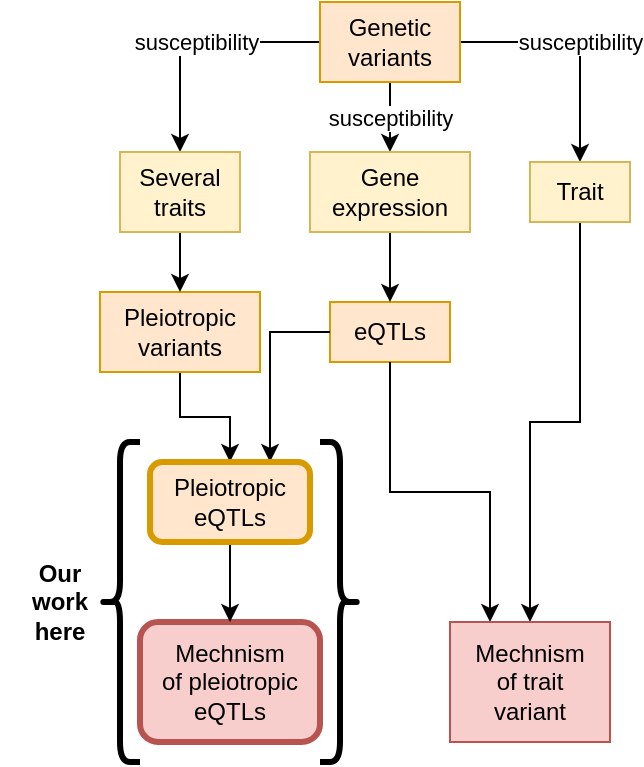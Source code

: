 <mxfile version="20.8.16" type="device"><diagram name="Page-1" id="4jnmvHTBxIrshDBZqZKS"><mxGraphModel dx="1420" dy="831" grid="1" gridSize="10" guides="1" tooltips="1" connect="1" arrows="1" fold="1" page="1" pageScale="1" pageWidth="1169" pageHeight="827" math="0" shadow="0"><root><mxCell id="0"/><mxCell id="1" parent="0"/><mxCell id="2UO9KACYVCGq0O0HUxgG-8" value="susceptibility" style="edgeStyle=orthogonalEdgeStyle;rounded=0;orthogonalLoop=1;jettySize=auto;html=1;exitX=1;exitY=0.5;exitDx=0;exitDy=0;entryX=0.5;entryY=0;entryDx=0;entryDy=0;" parent="1" source="2UO9KACYVCGq0O0HUxgG-1" target="2UO9KACYVCGq0O0HUxgG-2" edge="1"><mxGeometry relative="1" as="geometry"><Array as="points"><mxPoint x="610" y="100"/></Array></mxGeometry></mxCell><mxCell id="cX87cQ6xG-Wb9obTCih2-2" value="susceptibility" style="edgeStyle=orthogonalEdgeStyle;rounded=0;orthogonalLoop=1;jettySize=auto;html=1;" parent="1" source="2UO9KACYVCGq0O0HUxgG-1" target="2UO9KACYVCGq0O0HUxgG-5" edge="1"><mxGeometry relative="1" as="geometry"/></mxCell><mxCell id="cX87cQ6xG-Wb9obTCih2-5" value="susceptibility" style="edgeStyle=orthogonalEdgeStyle;rounded=0;orthogonalLoop=1;jettySize=auto;html=1;" parent="1" source="2UO9KACYVCGq0O0HUxgG-1" target="2UO9KACYVCGq0O0HUxgG-14" edge="1"><mxGeometry relative="1" as="geometry"/></mxCell><mxCell id="2UO9KACYVCGq0O0HUxgG-1" value="Genetic&lt;br&gt;variants" style="rounded=0;whiteSpace=wrap;html=1;fillColor=#ffe6cc;strokeColor=#d79b00;" parent="1" vertex="1"><mxGeometry x="480" y="80" width="70" height="40" as="geometry"/></mxCell><mxCell id="2UO9KACYVCGq0O0HUxgG-11" style="edgeStyle=orthogonalEdgeStyle;rounded=0;orthogonalLoop=1;jettySize=auto;html=1;" parent="1" source="2UO9KACYVCGq0O0HUxgG-2" target="2UO9KACYVCGq0O0HUxgG-18" edge="1"><mxGeometry relative="1" as="geometry"><mxPoint x="585" y="310" as="targetPoint"/></mxGeometry></mxCell><mxCell id="2UO9KACYVCGq0O0HUxgG-4" value="eQTLs" style="rounded=0;whiteSpace=wrap;html=1;fillColor=#ffe6cc;strokeColor=#d79b00;" parent="1" vertex="1"><mxGeometry x="485" y="230" width="60" height="30" as="geometry"/></mxCell><mxCell id="2UO9KACYVCGq0O0HUxgG-12" style="edgeStyle=orthogonalEdgeStyle;rounded=0;orthogonalLoop=1;jettySize=auto;html=1;entryX=0.25;entryY=0;entryDx=0;entryDy=0;" parent="1" source="2UO9KACYVCGq0O0HUxgG-4" target="2UO9KACYVCGq0O0HUxgG-18" edge="1"><mxGeometry relative="1" as="geometry"><mxPoint x="530" y="280" as="sourcePoint"/><mxPoint x="570" y="310" as="targetPoint"/></mxGeometry></mxCell><mxCell id="2UO9KACYVCGq0O0HUxgG-27" style="edgeStyle=orthogonalEdgeStyle;rounded=0;orthogonalLoop=1;jettySize=auto;html=1;entryX=0.75;entryY=0;entryDx=0;entryDy=0;" parent="1" source="2UO9KACYVCGq0O0HUxgG-4" target="2UO9KACYVCGq0O0HUxgG-21" edge="1"><mxGeometry relative="1" as="geometry"/></mxCell><mxCell id="cX87cQ6xG-Wb9obTCih2-3" style="edgeStyle=orthogonalEdgeStyle;rounded=0;orthogonalLoop=1;jettySize=auto;html=1;" parent="1" source="2UO9KACYVCGq0O0HUxgG-5" target="2UO9KACYVCGq0O0HUxgG-4" edge="1"><mxGeometry relative="1" as="geometry"/></mxCell><mxCell id="2UO9KACYVCGq0O0HUxgG-5" value="Gene&lt;br&gt;expression" style="rounded=0;whiteSpace=wrap;html=1;fillColor=#fff2cc;strokeColor=#d6b656;" parent="1" vertex="1"><mxGeometry x="475" y="155" width="80" height="40" as="geometry"/></mxCell><mxCell id="cX87cQ6xG-Wb9obTCih2-7" style="edgeStyle=orthogonalEdgeStyle;rounded=0;orthogonalLoop=1;jettySize=auto;html=1;" parent="1" source="2UO9KACYVCGq0O0HUxgG-13" target="2UO9KACYVCGq0O0HUxgG-21" edge="1"><mxGeometry relative="1" as="geometry"/></mxCell><mxCell id="2UO9KACYVCGq0O0HUxgG-13" value="Pleiotropic&lt;br&gt;variants" style="rounded=0;whiteSpace=wrap;html=1;fillColor=#ffe6cc;strokeColor=#d79b00;" parent="1" vertex="1"><mxGeometry x="370" y="225" width="80" height="40" as="geometry"/></mxCell><mxCell id="2UO9KACYVCGq0O0HUxgG-18" value="Mechnism&lt;br&gt;of trait&lt;br&gt;variant" style="rounded=0;whiteSpace=wrap;html=1;fillColor=#f8cecc;strokeColor=#b85450;" parent="1" vertex="1"><mxGeometry x="545" y="390" width="80" height="60" as="geometry"/></mxCell><mxCell id="2UO9KACYVCGq0O0HUxgG-20" value="Mechnism&lt;br&gt;of pleiotropic&lt;br&gt;eQTLs" style="rounded=1;whiteSpace=wrap;html=1;fillColor=#f8cecc;strokeColor=#b85450;shadow=0;strokeWidth=3;" parent="1" vertex="1"><mxGeometry x="390" y="390" width="90" height="60" as="geometry"/></mxCell><mxCell id="2UO9KACYVCGq0O0HUxgG-25" style="edgeStyle=orthogonalEdgeStyle;rounded=0;orthogonalLoop=1;jettySize=auto;html=1;" parent="1" source="2UO9KACYVCGq0O0HUxgG-21" target="2UO9KACYVCGq0O0HUxgG-20" edge="1"><mxGeometry relative="1" as="geometry"/></mxCell><mxCell id="2UO9KACYVCGq0O0HUxgG-21" value="Pleiotropic&lt;br&gt;eQTLs" style="rounded=1;whiteSpace=wrap;html=1;fillColor=#ffe6cc;strokeColor=#d79b00;shadow=0;strokeWidth=3;" parent="1" vertex="1"><mxGeometry x="395" y="310" width="80" height="40" as="geometry"/></mxCell><mxCell id="cX87cQ6xG-Wb9obTCih2-6" style="edgeStyle=orthogonalEdgeStyle;rounded=0;orthogonalLoop=1;jettySize=auto;html=1;" parent="1" source="2UO9KACYVCGq0O0HUxgG-14" target="2UO9KACYVCGq0O0HUxgG-13" edge="1"><mxGeometry relative="1" as="geometry"/></mxCell><mxCell id="2UO9KACYVCGq0O0HUxgG-14" value="Several&lt;br&gt;traits" style="rounded=0;whiteSpace=wrap;html=1;fillColor=#fff2cc;strokeColor=#d6b656;" parent="1" vertex="1"><mxGeometry x="380" y="155" width="60" height="40" as="geometry"/></mxCell><mxCell id="2UO9KACYVCGq0O0HUxgG-33" value="" style="shape=curlyBracket;whiteSpace=wrap;html=1;rounded=1;labelPosition=left;verticalLabelPosition=middle;align=right;verticalAlign=middle;shadow=0;strokeWidth=3;" parent="1" vertex="1"><mxGeometry x="370" y="300" width="20" height="160" as="geometry"/></mxCell><mxCell id="2UO9KACYVCGq0O0HUxgG-34" value="&lt;b&gt;Our&lt;br&gt;work&lt;br&gt;here&lt;br&gt;&lt;/b&gt;" style="text;html=1;strokeColor=none;fillColor=none;align=center;verticalAlign=middle;whiteSpace=wrap;rounded=0;" parent="1" vertex="1"><mxGeometry x="320" y="365" width="60" height="30" as="geometry"/></mxCell><mxCell id="2UO9KACYVCGq0O0HUxgG-36" value="" style="shape=curlyBracket;whiteSpace=wrap;html=1;rounded=1;flipH=1;labelPosition=right;verticalLabelPosition=middle;align=left;verticalAlign=middle;shadow=0;strokeWidth=3;" parent="1" vertex="1"><mxGeometry x="480" y="300" width="20" height="160" as="geometry"/></mxCell><mxCell id="2UO9KACYVCGq0O0HUxgG-2" value="Trait" style="rounded=0;whiteSpace=wrap;html=1;fillColor=#fff2cc;strokeColor=#d6b656;" parent="1" vertex="1"><mxGeometry x="585" y="160" width="50" height="30" as="geometry"/></mxCell></root></mxGraphModel></diagram></mxfile>